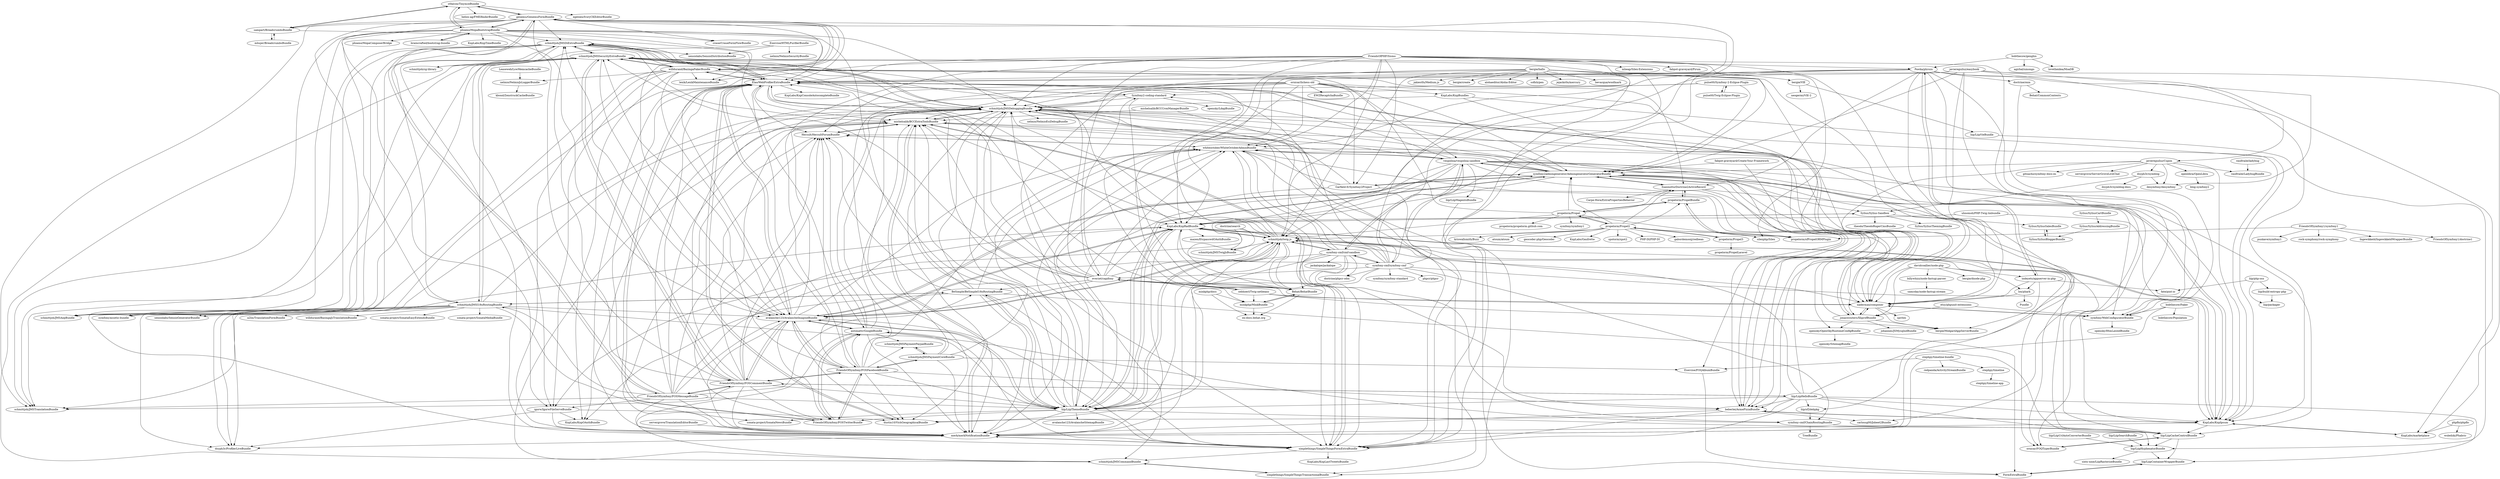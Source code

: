 digraph G {
"stfalcon/TinymceBundle" -> "sampart/BreadcrumbsBundle"
"stfalcon/TinymceBundle" -> "genemu/GenemuFormBundle"
"stfalcon/TinymceBundle" -> "helios-ag/FMElfinderBundle" ["e"=1]
"stfalcon/TinymceBundle" -> "phiamo/MopaBootstrapBundle"
"stfalcon/TinymceBundle" -> "egeloen/IvoryCKEditorBundle" ["e"=1]
"schmittjoh/JMSDiExtraBundle" -> "schmittjoh/JMSAopBundle" ["e"=1]
"schmittjoh/JMSDiExtraBundle" -> "schmittjoh/cg-library" ["e"=1]
"schmittjoh/JMSDiExtraBundle" -> "schmittjoh/JMSSecurityExtraBundle"
"schmittjoh/JMSDiExtraBundle" -> "symfony/assetic-bundle" ["e"=1]
"schmittjoh/JMSDiExtraBundle" -> "Elao/WebProfilerExtraBundle"
"schmittjoh/JMSDiExtraBundle" -> "schmittjoh/JMSTranslationBundle" ["e"=1]
"schmittjoh/JMSDiExtraBundle" -> "schmittjoh/JMSDebuggingBundle"
"schmittjoh/JMSDiExtraBundle" -> "sensiolabs/SensioDistributionBundle" ["e"=1]
"schmittjoh/JMSDiExtraBundle" -> "sensiolabs/SensioGeneratorBundle" ["e"=1]
"schmittjoh/JMSDiExtraBundle" -> "michelsalib/BCCExtraToolsBundle"
"schmittjoh/JMSDiExtraBundle" -> "merk/merkNotificationBundle"
"bergie/hallo" -> "bergie/create" ["e"=1]
"bergie/hallo" -> "alohaeditor/Aloha-Editor" ["e"=1]
"bergie/hallo" -> "bergie/VIE"
"bergie/hallo" -> "sofish/pen" ["e"=1]
"bergie/hallo" -> "jejacks0n/mercury" ["e"=1]
"bergie/hallo" -> "bevacqua/woofmark" ["e"=1]
"bergie/hallo" -> "schmittjoh/twig.js"
"bergie/hallo" -> "simplethings/SimpleThingsFormExtraBundle"
"bergie/hallo" -> "symfony2admingenerator/AdmingeneratorGeneratorBundle"
"bergie/hallo" -> "jakiestfu/Medium.js" ["e"=1]
"bergie/hallo" -> "naderman/composer"
"bergie/hallo" -> "schmittjoh/JMSDebuggingBundle"
"bergie/hallo" -> "Elao/WebProfilerExtraBundle"
"Behat/BehatBundle" -> "minkphp/MinkBundle"
"Behat/BehatBundle" -> "en-docs.behat.org"
"sebhoerl/Twig-netbeans" -> "minkphp/MinkBundle"
"sebhoerl/Twig-netbeans" -> "bergie/MidgardAppServerBundle"
"sebhoerl/Twig-netbeans" -> "naderman/composer"
"sebhoerl/Twig-netbeans" -> "everzet/capifony"
"minkphp/MinkBundle" -> "Behat/BehatBundle"
"minkphp/MinkBundle" -> "en-docs.behat.org"
"FriendsOfPHP/Sismo" -> "whiteoctober/WhiteOctoberAdminBundle"
"FriendsOfPHP/Sismo" -> "schmittjoh/twig.js"
"FriendsOfPHP/Sismo" -> "Elao/WebProfilerExtraBundle"
"FriendsOfPHP/Sismo" -> "naderman/composer"
"FriendsOfPHP/Sismo" -> "everzet/capifony"
"FriendsOfPHP/Sismo" -> "schmittjoh/JMSDebuggingBundle"
"FriendsOfPHP/Sismo" -> "fabpot-graveyard/Pirum" ["e"=1]
"FriendsOfPHP/Sismo" -> "Pawka/phrozn"
"FriendsOfPHP/Sismo" -> "avalanche123/AvalancheImagineBundle"
"FriendsOfPHP/Sismo" -> "silexphp/Silex" ["e"=1]
"FriendsOfPHP/Sismo" -> "symfony-cmf/symfony-cmf"
"FriendsOfPHP/Sismo" -> "FriendsOfSymfony/FOSFacebookBundle"
"FriendsOfPHP/Sismo" -> "mheap/Silex-Extensions" ["e"=1]
"FriendsOfPHP/Sismo" -> "Behat/BehatBundle"
"FriendsOfPHP/Sismo" -> "Garfield-fr/Symfony2Project"
"FriendsOfSymfony/FOSCommentBundle" -> "FriendsOfSymfony/FOSMessageBundle"
"FriendsOfSymfony/FOSCommentBundle" -> "FriendsOfSymfony/FOSFacebookBundle"
"FriendsOfSymfony/FOSCommentBundle" -> "avalanche123/AvalancheImagineBundle"
"FriendsOfSymfony/FOSCommentBundle" -> "schmittjoh/JMSSecurityExtraBundle"
"FriendsOfSymfony/FOSCommentBundle" -> "Herzult/HerzultForumBundle"
"FriendsOfSymfony/FOSCommentBundle" -> "merk/merkNotificationBundle"
"FriendsOfSymfony/FOSCommentBundle" -> "schmittjoh/JMSDiExtraBundle"
"FriendsOfSymfony/FOSCommentBundle" -> "liip/LiipThemeBundle"
"FriendsOfSymfony/FOSCommentBundle" -> "FriendsOfSymfony/FOSTwitterBundle"
"FriendsOfSymfony/FOSCommentBundle" -> "Elao/WebProfilerExtraBundle"
"FriendsOfSymfony/FOSCommentBundle" -> "michelsalib/BCCExtraToolsBundle"
"FriendsOfSymfony/FOSCommentBundle" -> "liip/LiipHelloBundle"
"FriendsOfSymfony/FOSCommentBundle" -> "KnpLabs/KnpRadBundle"
"FriendsOfSymfony/FOSCommentBundle" -> "schmittjoh/JMSDebuggingBundle"
"FriendsOfSymfony/FOSCommentBundle" -> "schmittjoh/JMSTranslationBundle" ["e"=1]
"Exercise/HTMLPurifierBundle" -> "igorw/IgorwFileServeBundle"
"Exercise/HTMLPurifierBundle" -> "sensiolabs/SensioDistributionBundle" ["e"=1]
"Exercise/HTMLPurifierBundle" -> "nelmio/NelmioSecurityBundle" ["e"=1]
"Exercise/FOQAlbumBundle" -> "FormExtraBundle"
"davidcoallier/node-php" -> "billywhizz/node-fastcgi-parser"
"davidcoallier/node-php" -> "naderman/composer"
"davidcoallier/node-php" -> "lox/phark"
"davidcoallier/node-php" -> "bergie/dnode-php" ["e"=1]
"davidcoallier/node-php" -> "jonaswouters/XhprofBundle"
"davidcoallier/node-php" -> "indeyets/appserver-in-php"
"propelorm/PropelBundle" -> "propelorm/sfPropelORMPlugin"
"propelorm/PropelBundle" -> "propelorm/Propel"
"propelorm/PropelBundle" -> "fzaninotto/Doctrine2ActiveRecord"
"bergie/VIE" -> "liip/LiipVieBundle"
"bergie/VIE" -> "neogermi/VIE-2"
"whiteoctober/WhiteOctoberAdminBundle" -> "Exercise/FOQAlbumBundle"
"whiteoctober/WhiteOctoberAdminBundle" -> "merk/merkNotificationBundle"
"whiteoctober/WhiteOctoberAdminBundle" -> "Herzult/HerzultForumBundle"
"whiteoctober/WhiteOctoberAdminBundle" -> "simplethings/SimpleThingsTransactionalBundle"
"whiteoctober/WhiteOctoberAdminBundle" -> "simplethings/SimpleThingsFormExtraBundle"
"whiteoctober/WhiteOctoberAdminBundle" -> "naderman/composer"
"whiteoctober/WhiteOctoberAdminBundle" -> "vespolina/vespolina-sandbox"
"schmittjoh/JMSPaymentCoreBundle" -> "schmittjoh/JMSPaymentPaypalBundle"
"schmittjoh/JMSPaymentCoreBundle" -> "schmittjoh/JMSDebuggingBundle"
"schmittjoh/JMSPaymentCoreBundle" -> "Exercise/FOQAlbumBundle"
"schmittjoh/JMSPaymentCoreBundle" -> "FriendsOfSymfony/FOSFacebookBundle"
"schmittjoh/JMSPaymentCoreBundle" -> "whiteoctober/WhiteOctoberAdminBundle"
"schmittjoh/JMSPaymentCoreBundle" -> "antimattr/GoogleBundle"
"schmittjoh/JMSPaymentCoreBundle" -> "merk/merkNotificationBundle"
"avalanche123/AvalancheImagineBundle" -> "merk/merkNotificationBundle"
"avalanche123/AvalancheImagineBundle" -> "Elao/WebProfilerExtraBundle"
"avalanche123/AvalancheImagineBundle" -> "KnpLabs/KnpRadBundle"
"avalanche123/AvalancheImagineBundle" -> "whiteoctober/WhiteOctoberAdminBundle"
"avalanche123/AvalancheImagineBundle" -> "liip/LiipThemeBundle"
"avalanche123/AvalancheImagineBundle" -> "schmittjoh/JMSDebuggingBundle"
"avalanche123/AvalancheImagineBundle" -> "dustin10/VichGeographicalBundle"
"avalanche123/AvalancheImagineBundle" -> "FriendsOfSymfony/FOSFacebookBundle"
"avalanche123/AvalancheImagineBundle" -> "schmittjoh/twig.js"
"avalanche123/AvalancheImagineBundle" -> "FriendsOfSymfony/FOSCommentBundle"
"avalanche123/AvalancheImagineBundle" -> "symfony2admingenerator/AdmingeneratorGeneratorBundle"
"avalanche123/AvalancheImagineBundle" -> "antimattr/GoogleBundle"
"avalanche123/AvalancheImagineBundle" -> "simplethings/SimpleThingsFormExtraBundle"
"avalanche123/AvalancheImagineBundle" -> "FriendsOfSymfony/FOSTwitterBundle"
"avalanche123/AvalancheImagineBundle" -> "schmittjoh/JMSDiExtraBundle"
"antimattr/GoogleBundle" -> "symfony-cmf/ChainRoutingBundle"
"antimattr/GoogleBundle" -> "FriendsOfSymfony/FOSTwitterBundle"
"antimattr/GoogleBundle" -> "schmittjoh/JMSCommandBundle"
"antimattr/GoogleBundle" -> "Herzult/HerzultForumBundle"
"antimattr/GoogleBundle" -> "merk/merkNotificationBundle"
"antimattr/GoogleBundle" -> "schmittjoh/JMSDebuggingBundle"
"antimattr/GoogleBundle" -> "michelsalib/BCCExtraToolsBundle"
"antimattr/GoogleBundle" -> "simplethings/SimpleThingsFormExtraBundle"
"antimattr/GoogleBundle" -> "avalanche123/AvalancheImagineBundle"
"antimattr/GoogleBundle" -> "schmittjoh/JMSPaymentPaypalBundle"
"symfony-cmf/cmf-sandbox" -> "symfony-cmf/symfony-cmf"
"symfony-cmf/cmf-sandbox" -> "doctrine/phpcr-odm" ["e"=1]
"symfony-cmf/cmf-sandbox" -> "schmittjoh/twig.js"
"symfony-cmf/cmf-sandbox" -> "beberlei/AcmePizzaBundle"
"symfony-cmf/cmf-sandbox" -> "vespolina/vespolina-sandbox"
"symfony-cmf/cmf-sandbox" -> "schmittjoh/JMSDebuggingBundle"
"symfony-cmf/cmf-sandbox" -> "whiteoctober/WhiteOctoberAdminBundle"
"symfony-cmf/cmf-sandbox" -> "symfony-cmf/ChainRoutingBundle"
"symfony-cmf/cmf-sandbox" -> "liip/LiipThemeBundle"
"symfony-cmf/cmf-sandbox" -> "dustin10/VichGeographicalBundle"
"symfony-cmf/cmf-sandbox" -> "Behat/BehatBundle"
"symfony-cmf/cmf-sandbox" -> "jackalope/jackalope" ["e"=1]
"Garfield-fr/Symfony2Project" -> "symfony2admingenerator/AdmingeneratorGeneratorBundle"
"Garfield-fr/Symfony2Project" -> "schmittjoh/JMSDebuggingBundle"
"Garfield-fr/Symfony2Project" -> "whiteoctober/WhiteOctoberAdminBundle"
"Garfield-fr/Symfony2Project" -> "beberlei/AcmePizzaBundle"
"Garfield-fr/Symfony2Project" -> "liip/LiipThemeBundle"
"doctrine/oxm" -> "symfony/WebConfiguratorBundle"
"doctrine/oxm" -> "Behat/CommonContexts"
"schmittjoh/JMSSecurityExtraBundle" -> "schmittjoh/JMSDiExtraBundle"
"schmittjoh/JMSSecurityExtraBundle" -> "schmittjoh/JMSAopBundle" ["e"=1]
"schmittjoh/JMSSecurityExtraBundle" -> "schmittjoh/cg-library" ["e"=1]
"schmittjoh/JMSSecurityExtraBundle" -> "Elao/WebProfilerExtraBundle"
"schmittjoh/JMSSecurityExtraBundle" -> "symfony/assetic-bundle" ["e"=1]
"schmittjoh/JMSSecurityExtraBundle" -> "schmittjoh/JMSTranslationBundle" ["e"=1]
"schmittjoh/JMSSecurityExtraBundle" -> "FriendsOfSymfony/FOSCommentBundle"
"schmittjoh/JMSSecurityExtraBundle" -> "KnpLabs/KnpIpsum"
"schmittjoh/JMSSecurityExtraBundle" -> "avalanche123/AvalancheImagineBundle"
"schmittjoh/JMSSecurityExtraBundle" -> "schmittjoh/JMSI18nRoutingBundle"
"schmittjoh/JMSSecurityExtraBundle" -> "willdurand/BazingaFakerBundle"
"schmittjoh/JMSSecurityExtraBundle" -> "schmittjoh/JMSCommandBundle"
"schmittjoh/JMSSecurityExtraBundle" -> "KnpLabs/KnpRadBundle"
"schmittjoh/JMSSecurityExtraBundle" -> "Behat/BehatBundle"
"schmittjoh/JMSSecurityExtraBundle" -> "schmittjoh/JMSDebuggingBundle"
"BeSimple/BeSimpleI18nRoutingBundle" -> "schmittjoh/JMSI18nRoutingBundle"
"BeSimple/BeSimpleI18nRoutingBundle" -> "Herzult/HerzultForumBundle"
"BeSimple/BeSimpleI18nRoutingBundle" -> "merk/merkNotificationBundle"
"BeSimple/BeSimpleI18nRoutingBundle" -> "simplethings/SimpleThingsFormExtraBundle"
"BeSimple/BeSimpleI18nRoutingBundle" -> "liip/LiipThemeBundle"
"BeSimple/BeSimpleI18nRoutingBundle" -> "schmittjoh/JMSDebuggingBundle"
"BeSimple/BeSimpleI18nRoutingBundle" -> "michelsalib/BCCExtraToolsBundle"
"BeSimple/BeSimpleI18nRoutingBundle" -> "KnpLabs/KnpOAuthBundle"
"BeSimple/BeSimpleI18nRoutingBundle" -> "whiteoctober/WhiteOctoberAdminBundle"
"BeSimple/BeSimpleI18nRoutingBundle" -> "liip/LiipCacheControlBundle"
"liip/php-osx" -> "liip/build-entropy-php"
"liip/php-osx" -> "fate/pint-io"
"liip/php-osx" -> "liip/packager"
"indeyets/appserver-in-php" -> "bergie/MidgardAppServerBundle"
"indeyets/appserver-in-php" -> "naderman/composer"
"indeyets/appserver-in-php" -> "lox/phark"
"indeyets/appserver-in-php" -> "Pawka/phrozn"
"indeyets/appserver-in-php" -> "fate/pint-io"
"lox/phark" -> "naderman/composer"
"lox/phark" -> "Pundle"
"simplethings/SimpleThingsFormExtraBundle" -> "schmittjoh/JMSCommandBundle"
"simplethings/SimpleThingsFormExtraBundle" -> "merk/merkNotificationBundle"
"simplethings/SimpleThingsFormExtraBundle" -> "michelsalib/BCCExtraToolsBundle"
"simplethings/SimpleThingsFormExtraBundle" -> "KnpLabs/KnpLastTweetsBundle"
"igorw/IgorwFileServeBundle" -> "dustin10/VichGeographicalBundle"
"igorw/IgorwFileServeBundle" -> "KnpLabs/KnpOAuthBundle"
"igorw/IgorwFileServeBundle" -> "merk/merkNotificationBundle"
"igorw/IgorwFileServeBundle" -> "dsyph3r/ProfilerLiveBundle"
"naderman/composer" -> "symfony/WebConfiguratorBundle"
"naderman/composer" -> "bergie/MidgardAppServerBundle"
"naderman/composer" -> "jonaswouters/XhprofBundle"
"naderman/composer" -> "sprites"
"liip/LiipThemeBundle" -> "simplethings/SimpleThingsFormExtraBundle"
"liip/LiipThemeBundle" -> "michelsalib/BCCExtraToolsBundle"
"liip/LiipThemeBundle" -> "avalanche123/AvalancheImagineBundle"
"liip/LiipThemeBundle" -> "KnpLabs/KnpRadBundle"
"liip/LiipThemeBundle" -> "liip/LiipCacheControlBundle"
"liip/LiipThemeBundle" -> "schmittjoh/twig.js"
"liip/LiipThemeBundle" -> "merk/merkNotificationBundle"
"liip/LiipThemeBundle" -> "schmittjoh/JMSDebuggingBundle"
"liip/LiipThemeBundle" -> "BeSimple/BeSimpleI18nRoutingBundle"
"liip/LiipThemeBundle" -> "symfony2admingenerator/AdmingeneratorGeneratorBundle"
"liip/LiipThemeBundle" -> "Herzult/HerzultForumBundle"
"liip/LiipThemeBundle" -> "whiteoctober/WhiteOctoberAdminBundle"
"liip/LiipThemeBundle" -> "sonata-project/SonataNewsBundle" ["e"=1]
"liip/LiipThemeBundle" -> "avalanche123/AvalancheSitemapBundle" ["e"=1]
"liip/LiipThemeBundle" -> "FriendsOfSymfony/FOSTwitterBundle"
"FriendsOfSymfony/FOSFacebookBundle" -> "FriendsOfSymfony/FOSTwitterBundle"
"FriendsOfSymfony/FOSFacebookBundle" -> "FriendsOfSymfony/FOSCommentBundle"
"FriendsOfSymfony/FOSFacebookBundle" -> "avalanche123/AvalancheImagineBundle"
"FriendsOfSymfony/FOSFacebookBundle" -> "Elao/WebProfilerExtraBundle"
"FriendsOfSymfony/FOSFacebookBundle" -> "liip/LiipThemeBundle"
"FriendsOfSymfony/FOSFacebookBundle" -> "schmittjoh/JMSPaymentCoreBundle"
"FriendsOfSymfony/FOSFacebookBundle" -> "antimattr/GoogleBundle"
"FriendsOfSymfony/FOSFacebookBundle" -> "Herzult/HerzultForumBundle"
"FriendsOfSymfony/FOSFacebookBundle" -> "whiteoctober/WhiteOctoberAdminBundle"
"FriendsOfSymfony/FOSFacebookBundle" -> "schmittjoh/JMSPaymentPaypalBundle"
"FriendsOfSymfony/FOSFacebookBundle" -> "schmittjoh/JMSSecurityExtraBundle"
"FriendsOfSymfony/FOSFacebookBundle" -> "schmittjoh/JMSDebuggingBundle"
"FriendsOfSymfony/FOSFacebookBundle" -> "dustin10/VichGeographicalBundle"
"FriendsOfSymfony/FOSFacebookBundle" -> "beberlei/AcmePizzaBundle"
"schmittjoh/JMSPaymentPaypalBundle" -> "schmittjoh/JMSPaymentCoreBundle"
"Symfony2-coding-standard" -> "Elao/WebProfilerExtraBundle"
"Symfony2-coding-standard" -> "schmittjoh/JMSDebuggingBundle"
"Symfony2-coding-standard" -> "Behat/BehatBundle"
"Symfony2-coding-standard" -> "opensky/LdapBundle"
"Symfony2-coding-standard" -> "KnpLabs/KnpOAuthBundle"
"mhujer/BreadcrumbsBundle" -> "sampart/BreadcrumbsBundle"
"KnpLabs/KnpIpsum" -> "KnpLabs/marketplace"
"KnpLabs/KnpIpsum" -> "KnpLabs/KnpRadBundle"
"KnpLabs/KnpIpsum" -> "liip/LiipCacheControlBundle"
"KnpLabs/KnpIpsum" -> "symfony2admingenerator/AdmingeneratorGeneratorBundle"
"KnpLabs/KnpIpsum" -> "beberlei/AcmePizzaBundle"
"KnpLabs/KnpIpsum" -> "merk/merkNotificationBundle"
"KnpLabs/KnpIpsum" -> "schmittjoh/JMSDebuggingBundle"
"vespolina/vespolina-sandbox" -> "whiteoctober/WhiteOctoberAdminBundle"
"vespolina/vespolina-sandbox" -> "liip/LiipMagentoBundle"
"vespolina/vespolina-sandbox" -> "beberlei/AcmePizzaBundle"
"vespolina/vespolina-sandbox" -> "naderman/composer"
"vespolina/vespolina-sandbox" -> "liip/LiipCacheControlBundle"
"vespolina/vespolina-sandbox" -> "schmittjoh/JMSDebuggingBundle"
"vespolina/vespolina-sandbox" -> "symfony-cmf/cmf-sandbox"
"vespolina/vespolina-sandbox" -> "symfony2admingenerator/AdmingeneratorGeneratorBundle"
"vespolina/vespolina-sandbox" -> "Behat/BehatBundle"
"vespolina/vespolina-sandbox" -> "Symfony2-coding-standard"
"vespolina/vespolina-sandbox" -> "liip/LiipThemeBundle"
"vespolina/vespolina-sandbox" -> "KnpLabs/KnpRadBundle"
"vespolina/vespolina-sandbox" -> "KnpLabs/KnpIpsum"
"vespolina/vespolina-sandbox" -> "carlossg00/Jobeet2Bundle"
"FriendsOfSymfony/FOSMessageBundle" -> "FriendsOfSymfony/FOSCommentBundle"
"FriendsOfSymfony/FOSMessageBundle" -> "merk/merkNotificationBundle"
"FriendsOfSymfony/FOSMessageBundle" -> "Herzult/HerzultForumBundle"
"FriendsOfSymfony/FOSMessageBundle" -> "avalanche123/AvalancheImagineBundle"
"FriendsOfSymfony/FOSMessageBundle" -> "simplethings/SimpleThingsFormExtraBundle"
"FriendsOfSymfony/FOSMessageBundle" -> "liip/LiipThemeBundle"
"FriendsOfSymfony/FOSMessageBundle" -> "genemu/GenemuFormBundle"
"FriendsOfSymfony/FOSMessageBundle" -> "Elao/WebProfilerExtraBundle"
"FriendsOfSymfony/FOSMessageBundle" -> "schmittjoh/twig.js"
"FriendsOfSymfony/FOSMessageBundle" -> "BeSimple/BeSimpleI18nRoutingBundle"
"FriendsOfSymfony/FOSMessageBundle" -> "schmittjoh/JMSTranslationBundle" ["e"=1]
"FriendsOfSymfony/FOSMessageBundle" -> "michelsalib/BCCExtraToolsBundle"
"FriendsOfSymfony/FOSMessageBundle" -> "schmittjoh/JMSDebuggingBundle"
"FriendsOfSymfony/FOSMessageBundle" -> "schmittjoh/JMSI18nRoutingBundle"
"FriendsOfSymfony/FOSMessageBundle" -> "igorw/IgorwFileServeBundle"
"dustin10/VichGeographicalBundle" -> "Elao/WebProfilerExtraBundle"
"liip/LiipHelloBundle" -> "beberlei/AcmePizzaBundle"
"liip/LiipHelloBundle" -> "simplethings/SimpleThingsFormExtraBundle"
"liip/LiipHelloBundle" -> "schmittjoh/JMSDebuggingBundle"
"liip/LiipHelloBundle" -> "liip/LiipThemeBundle"
"liip/LiipHelloBundle" -> "liip/LiipCacheControlBundle"
"liip/LiipHelloBundle" -> "liip/sf2debpkg"
"liip/LiipHelloBundle" -> "KnpLabs/KnpIpsum"
"liip/LiipHelloBundle" -> "FriendsOfSymfony/FOSCommentBundle"
"liip/LiipHelloBundle" -> "schmittjoh/twig.js"
"liip/LiipHelloBundle" -> "dustin10/VichGeographicalBundle"
"liip/LiipHelloBundle" -> "liip/LiipContainerWrapperBundle"
"liip/LiipHelloBundle" -> "symfony2admingenerator/AdmingeneratorGeneratorBundle"
"beberlei/AcmePizzaBundle" -> "michelsalib/BCCExtraToolsBundle"
"beberlei/AcmePizzaBundle" -> "KnpLabs/KnpIpsum"
"beberlei/AcmePizzaBundle" -> "merk/merkNotificationBundle"
"beberlei/AcmePizzaBundle" -> "simplethings/SimpleThingsFormExtraBundle"
"beberlei/AcmePizzaBundle" -> "carlossg00/Jobeet2Bundle"
"michelsalib/BCCExtraToolsBundle" -> "schmittjoh/JMSDebuggingBundle"
"michelsalib/BCCExtraToolsBundle" -> "merk/merkNotificationBundle"
"michelsalib/BCCExtraToolsBundle" -> "schmittjoh/JMSCommandBundle"
"michelsalib/BCCExtraToolsBundle" -> "liip/LiipCacheControlBundle"
"michelsalib/BCCExtraToolsBundle" -> "simplethings/SimpleThingsFormExtraBundle"
"michelsalib/BCCExtraToolsBundle" -> "Herzult/HerzultForumBundle"
"michelsalib/BCCExtraToolsBundle" -> "FormExtraBundle"
"liip/sf2debpkg" -> "symfony-cmf/ChainRoutingBundle"
"schmittjoh/JMSDebuggingBundle" -> "Elao/WebProfilerExtraBundle"
"schmittjoh/JMSDebuggingBundle" -> "michelsalib/BCCExtraToolsBundle"
"schmittjoh/JMSDebuggingBundle" -> "merk/merkNotificationBundle"
"schmittjoh/JMSDebuggingBundle" -> "simplethings/SimpleThingsFormExtraBundle"
"schmittjoh/JMSDebuggingBundle" -> "schmittjoh/JMSDiExtraBundle"
"schmittjoh/JMSDebuggingBundle" -> "dsyph3r/ProfilerLiveBundle"
"schmittjoh/JMSDebuggingBundle" -> "nelmio/NelmioEsiDebugBundle"
"schmittjoh/JMSDebuggingBundle" -> "schmittjoh/JMSCommandBundle"
"FriendsOfSymfony/FOSTwitterBundle" -> "FriendsOfSymfony/FOSFacebookBundle"
"FriendsOfSymfony/FOSTwitterBundle" -> "Elao/WebProfilerExtraBundle"
"FriendsOfSymfony/FOSTwitterBundle" -> "Herzult/HerzultForumBundle"
"FriendsOfSymfony/FOSTwitterBundle" -> "antimattr/GoogleBundle"
"merk/merkNotificationBundle" -> "dsyph3r/ProfilerLiveBundle"
"merk/merkNotificationBundle" -> "simplethings/SimpleThingsFormExtraBundle"
"merk/merkNotificationBundle" -> "michelsalib/BCCExtraToolsBundle"
"Elao/WebProfilerExtraBundle" -> "schmittjoh/JMSDebuggingBundle"
"Elao/WebProfilerExtraBundle" -> "schmittjoh/JMSDiExtraBundle"
"Elao/WebProfilerExtraBundle" -> "michelsalib/BCCExtraToolsBundle"
"Elao/WebProfilerExtraBundle" -> "jonaswouters/XhprofBundle"
"Elao/WebProfilerExtraBundle" -> "merk/merkNotificationBundle"
"Elao/WebProfilerExtraBundle" -> "dustin10/VichGeographicalBundle"
"Elao/WebProfilerExtraBundle" -> "avalanche123/AvalancheImagineBundle"
"Elao/WebProfilerExtraBundle" -> "simplethings/SimpleThingsFormExtraBundle"
"Elao/WebProfilerExtraBundle" -> "schmittjoh/JMSSecurityExtraBundle"
"Elao/WebProfilerExtraBundle" -> "willdurand/BazingaFakerBundle"
"Elao/WebProfilerExtraBundle" -> "dsyph3r/ProfilerLiveBundle"
"Elao/WebProfilerExtraBundle" -> "FriendsOfSymfony/FOSTwitterBundle"
"Elao/WebProfilerExtraBundle" -> "Herzult/HerzultForumBundle"
"Elao/WebProfilerExtraBundle" -> "KnpLabs/KnpConsoleAutocompleteBundle"
"Elao/WebProfilerExtraBundle" -> "Symfony2-coding-standard"
"jonaswouters/XhprofBundle" -> "Elao/WebProfilerExtraBundle"
"jonaswouters/XhprofBundle" -> "naderman/composer"
"jonaswouters/XhprofBundle" -> "johannes/JSMysqlndBundle"
"jonaswouters/XhprofBundle" -> "bergie/MidgardAppServerBundle"
"jonaswouters/XhprofBundle" -> "schmittjoh/JMSDebuggingBundle"
"jonaswouters/XhprofBundle" -> "opensky/OpenSkyRuntimeConfigBundle"
"fzaninotto/Doctrine2ActiveRecord" -> "naderman/composer"
"fzaninotto/Doctrine2ActiveRecord" -> "symfony/WebConfiguratorBundle"
"fzaninotto/Doctrine2ActiveRecord" -> "symfony2admingenerator/AdmingeneratorGeneratorBundle"
"fzaninotto/Doctrine2ActiveRecord" -> "Carpe-Hora/ExtraPropertiesBehavior"
"fzaninotto/Doctrine2ActiveRecord" -> "propelorm/PropelBundle"
"pulse00/Twig-Eclipse-Plugin" -> "pulse00/Symfony-2-Eclipse-Plugin"
"schmittjoh/JMSCommandBundle" -> "simplethings/SimpleThingsTransactionalBundle"
"etsy/phpunit-extensions" -> "symfony/WebConfiguratorBundle"
"etsy/phpunit-extensions" -> "jonaswouters/XhprofBundle"
"liip/LiipCacheControlBundle" -> "liip/LiipHyphenatorBundle"
"liip/LiipCacheControlBundle" -> "liip/LiipContainerWrapperBundle"
"liip/LiipCacheControlBundle" -> "ornicar/FOQTyperBundle"
"FormExtraBundle" -> "liip/LiipContainerWrapperBundle"
"liip/LiipContainerWrapperBundle" -> "FormExtraBundle"
"simplethings/SimpleThingsTransactionalBundle" -> "schmittjoh/JMSCommandBundle"
"symfony/WebConfiguratorBundle" -> "opensky/HtmLawedBundle"
"symfony/WebConfiguratorBundle" -> "naderman/composer"
"ornicar/FOQTyperBundle" -> "liip/LiipCacheControlBundle"
"liip/build-entropy-php" -> "liip/packager"
"dsyph3r/symblog" -> "dsyph3r/symblog-docs"
"dsyph3r/symblog" -> "desymfony/desymfony"
"dsyph3r/symblog" -> "Sylius/Sylius-Sandbox"
"schmittjoh/JMSI18nRoutingBundle" -> "schmittjoh/JMSTranslationBundle" ["e"=1]
"schmittjoh/JMSI18nRoutingBundle" -> "BeSimple/BeSimpleI18nRoutingBundle"
"schmittjoh/JMSI18nRoutingBundle" -> "schmittjoh/JMSDiExtraBundle"
"schmittjoh/JMSI18nRoutingBundle" -> "schmittjoh/JMSSecurityExtraBundle"
"schmittjoh/JMSI18nRoutingBundle" -> "a2lix/TranslationFormBundle" ["e"=1]
"schmittjoh/JMSI18nRoutingBundle" -> "liip/LiipThemeBundle"
"schmittjoh/JMSI18nRoutingBundle" -> "symfony/assetic-bundle" ["e"=1]
"schmittjoh/JMSI18nRoutingBundle" -> "willdurand/BazingaJsTranslationBundle" ["e"=1]
"schmittjoh/JMSI18nRoutingBundle" -> "michelsalib/BCCExtraToolsBundle"
"schmittjoh/JMSI18nRoutingBundle" -> "avalanche123/AvalancheImagineBundle"
"schmittjoh/JMSI18nRoutingBundle" -> "sonata-project/SonataEasyExtendsBundle" ["e"=1]
"schmittjoh/JMSI18nRoutingBundle" -> "sonata-project/SonataMediaBundle" ["e"=1]
"schmittjoh/JMSI18nRoutingBundle" -> "sonata-project/SonataNewsBundle" ["e"=1]
"schmittjoh/JMSI18nRoutingBundle" -> "sensiolabs/SensioGeneratorBundle" ["e"=1]
"schmittjoh/JMSI18nRoutingBundle" -> "schmittjoh/JMSAopBundle" ["e"=1]
"propelorm/Propel" -> "propelorm/Propel2"
"propelorm/Propel" -> "propelorm/PropelBundle"
"propelorm/Propel" -> "fzaninotto/Doctrine2ActiveRecord"
"propelorm/Propel" -> "propelorm/sfPropelORMPlugin"
"propelorm/Propel" -> "symfony2admingenerator/AdmingeneratorGeneratorBundle"
"propelorm/Propel" -> "propelorm/propelorm.github.com"
"propelorm/Propel" -> "schmittjoh/twig.js"
"propelorm/Propel" -> "willdurand/BazingaFakerBundle"
"propelorm/Propel" -> "symfony/symfony1"
"propelorm/Propel2" -> "propelorm/Propel"
"propelorm/Propel2" -> "propelorm/Propel3"
"propelorm/Propel2" -> "propelorm/PropelBundle"
"propelorm/Propel2" -> "spotorm/spot2" ["e"=1]
"propelorm/Propel2" -> "fzaninotto/Doctrine2ActiveRecord"
"propelorm/Propel2" -> "PHP-DI/PHP-DI" ["e"=1]
"propelorm/Propel2" -> "gabordemooij/redbean" ["e"=1]
"propelorm/Propel2" -> "kriswallsmith/Buzz" ["e"=1]
"propelorm/Propel2" -> "silexphp/Silex" ["e"=1]
"propelorm/Propel2" -> "schmittjoh/twig.js"
"propelorm/Propel2" -> "symfony2admingenerator/AdmingeneratorGeneratorBundle"
"propelorm/Propel2" -> "atoum/atoum" ["e"=1]
"propelorm/Propel2" -> "geocoder-php/Geocoder" ["e"=1]
"propelorm/Propel2" -> "KnpLabs/Gaufrette" ["e"=1]
"propelorm/Propel2" -> "propelorm/sfPropelORMPlugin"
"everzet/capifony" -> "whiteoctober/WhiteOctoberAdminBundle"
"everzet/capifony" -> "schmittjoh/twig.js"
"everzet/capifony" -> "Elao/WebProfilerExtraBundle"
"everzet/capifony" -> "KnpLabs/KnpRadBundle"
"everzet/capifony" -> "Behat/BehatBundle"
"everzet/capifony" -> "schmittjoh/JMSDebuggingBundle"
"everzet/capifony" -> "sebhoerl/Twig-netbeans"
"everzet/capifony" -> "schmittjoh/JMSSecurityExtraBundle"
"everzet/capifony" -> "schmittjoh/JMSDiExtraBundle"
"everzet/capifony" -> "michelsalib/BCCExtraToolsBundle"
"everzet/capifony" -> "minkphp/MinkBundle"
"everzet/capifony" -> "naderman/composer"
"everzet/capifony" -> "BeSimple/BeSimpleI18nRoutingBundle"
"everzet/capifony" -> "avalanche123/AvalancheImagineBundle"
"everzet/capifony" -> "Symfony2-coding-standard"
"FriendsOfSymfony1/symfony1" -> "FriendsOfSymfony1/doctrine1"
"FriendsOfSymfony1/symfony1" -> "punkave/symfony1"
"FriendsOfSymfony1/symfony1" -> "rock-symphony/rock-symphony"
"FriendsOfSymfony1/symfony1" -> "propelorm/sfPropelORMPlugin"
"FriendsOfSymfony1/symfony1" -> "Ingewikkeld/IngewikkeldWrapperBundle"
"genemu/GenemuFormBundle" -> "willdurand/BazingaFakerBundle"
"genemu/GenemuFormBundle" -> "Elao/WebProfilerExtraBundle"
"genemu/GenemuFormBundle" -> "igorw/IgorwFileServeBundle"
"genemu/GenemuFormBundle" -> "simplethings/SimpleThingsFormExtraBundle"
"genemu/GenemuFormBundle" -> "schmittjoh/JMSDiExtraBundle"
"genemu/GenemuFormBundle" -> "phiamo/MopaBootstrapBundle"
"genemu/GenemuFormBundle" -> "avalanche123/AvalancheImagineBundle"
"genemu/GenemuFormBundle" -> "craue/CraueFormFlowBundle" ["e"=1]
"genemu/GenemuFormBundle" -> "lexik/LexikMaintenanceBundle" ["e"=1]
"genemu/GenemuFormBundle" -> "schmittjoh/JMSTranslationBundle" ["e"=1]
"genemu/GenemuFormBundle" -> "stfalcon/TinymceBundle"
"genemu/GenemuFormBundle" -> "FriendsOfSymfony/FOSMessageBundle"
"genemu/GenemuFormBundle" -> "FriendsOfSymfony/FOSCommentBundle"
"genemu/GenemuFormBundle" -> "merk/merkNotificationBundle"
"genemu/GenemuFormBundle" -> "sampart/BreadcrumbsBundle"
"sampart/BreadcrumbsBundle" -> "mhujer/BreadcrumbsBundle"
"sampart/BreadcrumbsBundle" -> "stfalcon/TinymceBundle"
"sampart/BreadcrumbsBundle" -> "lexik/LexikMaintenanceBundle" ["e"=1]
"Sylius/SyliusCartBundle" -> "Sylius/SyliusAddressingBundle"
"Sylius/Sylius-Sandbox" -> "Sylius/SyliusThemingBundle"
"Sylius/Sylius-Sandbox" -> "theodo/TheodoRogerCmsBundle"
"Sylius/Sylius-Sandbox" -> "Sylius/SyliusSalesBundle"
"Sylius/Sylius-Sandbox" -> "KnpLabs/KnpRadBundle"
"javiereguiluz/Cupon" -> "desymfony/desymfony"
"javiereguiluz/Cupon" -> "openlibra/OpenLibra"
"javiereguiluz/Cupon" -> "gitnacho/symfony-docs-es"
"javiereguiluz/Cupon" -> "beberlei/AcmePizzaBundle"
"javiereguiluz/Cupon" -> "dsyph3r/symblog"
"javiereguiluz/Cupon" -> "symfony2admingenerator/AdmingeneratorGeneratorBundle"
"javiereguiluz/Cupon" -> "servergrove/ServerGroveLiveChat"
"javiereguiluz/Cupon" -> "KnpLabs/KnpIpsum"
"javiereguiluz/Cupon" -> "raulfraile/LadybugBundle"
"openlibra/OpenLibra" -> "blog-symfony2"
"willdurand/BazingaFakerBundle" -> "Elao/WebProfilerExtraBundle"
"willdurand/BazingaFakerBundle" -> "genemu/GenemuFormBundle"
"willdurand/BazingaFakerBundle" -> "igorw/IgorwFileServeBundle"
"willdurand/BazingaFakerBundle" -> "lexik/LexikMaintenanceBundle" ["e"=1]
"willdurand/BazingaFakerBundle" -> "schmittjoh/JMSSecurityExtraBundle"
"willdurand/BazingaFakerBundle" -> "nelmio/NelmioJsLoggerBundle"
"willdurand/BazingaFakerBundle" -> "jonaswouters/XhprofBundle"
"willdurand/BazingaFakerBundle" -> "KnpLabs/KnpRadBundle"
"willdurand/BazingaFakerBundle" -> "schmittjoh/JMSDiExtraBundle"
"willdurand/BazingaFakerBundle" -> "KnpLabs/KnpOAuthBundle"
"willdurand/BazingaFakerBundle" -> "merk/merkNotificationBundle"
"willdurand/BazingaFakerBundle" -> "dsyph3r/ProfilerLiveBundle"
"willdurand/BazingaFakerBundle" -> "fzaninotto/Doctrine2ActiveRecord"
"willdurand/BazingaFakerBundle" -> "avalanche123/AvalancheImagineBundle"
"raulfraile/ladybug" -> "raulfraile/LadybugBundle"
"phiamo/MopaBootstrapBundle" -> "phiamo/MopaComposerBridge"
"phiamo/MopaBootstrapBundle" -> "craue/CraueFormFlowBundle" ["e"=1]
"phiamo/MopaBootstrapBundle" -> "genemu/GenemuFormBundle"
"phiamo/MopaBootstrapBundle" -> "braincrafted/bootstrap-bundle"
"phiamo/MopaBootstrapBundle" -> "schmittjoh/JMSI18nRoutingBundle"
"phiamo/MopaBootstrapBundle" -> "schmittjoh/JMSAopBundle" ["e"=1]
"phiamo/MopaBootstrapBundle" -> "stfalcon/TinymceBundle"
"phiamo/MopaBootstrapBundle" -> "antimattr/GoogleBundle"
"phiamo/MopaBootstrapBundle" -> "liip/LiipThemeBundle"
"phiamo/MopaBootstrapBundle" -> "schmittjoh/JMSDebuggingBundle"
"phiamo/MopaBootstrapBundle" -> "Elao/WebProfilerExtraBundle"
"phiamo/MopaBootstrapBundle" -> "schmittjoh/JMSTranslationBundle" ["e"=1]
"phiamo/MopaBootstrapBundle" -> "avalanche123/AvalancheImagineBundle"
"phiamo/MopaBootstrapBundle" -> "KnpLabs/KnpTimeBundle" ["e"=1]
"phiamo/MopaBootstrapBundle" -> "schmittjoh/JMSDiExtraBundle"
"symfony2admingenerator/AdmingeneratorGeneratorBundle" -> "whiteoctober/WhiteOctoberAdminBundle"
"symfony2admingenerator/AdmingeneratorGeneratorBundle" -> "schmittjoh/JMSDebuggingBundle"
"symfony2admingenerator/AdmingeneratorGeneratorBundle" -> "KnpLabs/KnpIpsum"
"symfony2admingenerator/AdmingeneratorGeneratorBundle" -> "Sylius/Sylius-Sandbox"
"symfony2admingenerator/AdmingeneratorGeneratorBundle" -> "fzaninotto/Doctrine2ActiveRecord"
"symfony2admingenerator/AdmingeneratorGeneratorBundle" -> "avalanche123/AvalancheImagineBundle"
"symfony2admingenerator/AdmingeneratorGeneratorBundle" -> "liip/LiipThemeBundle"
"symfony2admingenerator/AdmingeneratorGeneratorBundle" -> "beberlei/AcmePizzaBundle"
"symfony2admingenerator/AdmingeneratorGeneratorBundle" -> "Garfield-fr/Symfony2Project"
"symfony2admingenerator/AdmingeneratorGeneratorBundle" -> "Elao/WebProfilerExtraBundle"
"symfony2admingenerator/AdmingeneratorGeneratorBundle" -> "Herzult/HerzultForumBundle"
"symfony2admingenerator/AdmingeneratorGeneratorBundle" -> "liip/sf2debpkg"
"symfony2admingenerator/AdmingeneratorGeneratorBundle" -> "vespolina/vespolina-sandbox"
"symfony2admingenerator/AdmingeneratorGeneratorBundle" -> "KnpLabs/KnpRadBundle"
"symfony2admingenerator/AdmingeneratorGeneratorBundle" -> "naderman/composer"
"bobthecow/genghis" -> "agirbal/umongo"
"bobthecow/genghis" -> "lovetheidea/MoaDB"
"bobthecow/genghis" -> "Pawka/phrozn"
"schmittjoh/twig.js" -> "schmittjoh/JMSTwigJsBundle"
"schmittjoh/twig.js" -> "naderman/composer"
"schmittjoh/twig.js" -> "schmittjoh/JMSDebuggingBundle"
"schmittjoh/twig.js" -> "KnpLabs/KnpRadBundle"
"schmittjoh/twig.js" -> "whiteoctober/WhiteOctoberAdminBundle"
"schmittjoh/twig.js" -> "liip/LiipCacheControlBundle"
"schmittjoh/twig.js" -> "simplethings/SimpleThingsFormExtraBundle"
"schmittjoh/twig.js" -> "liip/LiipThemeBundle"
"schmittjoh/twig.js" -> "avalanche123/AvalancheImagineBundle"
"schmittjoh/twig.js" -> "Elao/WebProfilerExtraBundle"
"schmittjoh/twig.js" -> "merk/merkNotificationBundle"
"schmittjoh/twig.js" -> "ornicar/FOQTyperBundle"
"schmittjoh/twig.js" -> "michelsalib/BCCExtraToolsBundle"
"schmittjoh/twig.js" -> "symfony-cmf/cmf-sandbox"
"schmittjoh/twig.js" -> "Behat/BehatBundle"
"opensky/OpenSkyRuntimeConfigBundle" -> "FormExtraBundle"
"opensky/OpenSkyRuntimeConfigBundle" -> "opensky/SitemapBundle"
"liip/LiipMagentoBundle" -> "simplethings/SimpleThingsTransactionalBundle"
"phpflo/phpflo" -> "KnpLabs/marketplace"
"phpflo/phpflo" -> "woledzki/Phabric"
"liip/LiipHyphenatorBundle" -> "sixty-nine/LiipRasterizeBundle"
"liip/LiipHyphenatorBundle" -> "liip/LiipContainerWrapperBundle"
"doctrine/search" -> "schmittjoh/twig.js"
"doctrine/search" -> "schmittjoh/JMSTwigJsBundle"
"doctrine/search" -> "igorw/IgorwFileServeBundle"
"liip/LiipUrlAutoConverterBundle" -> "liip/LiipHyphenatorBundle"
"stephpy/timeline-bundle" -> "stephpy/timeline"
"stephpy/timeline-bundle" -> "Exercise/FOQAlbumBundle"
"stephpy/timeline-bundle" -> "merk/merkNotificationBundle"
"stephpy/timeline-bundle" -> "redpanda/ActivityStreamBundle"
"bobthecow/Faker" -> "bobthecow/Population"
"bobthecow/Faker" -> "merk/merkNotificationBundle"
"bobthecow/Faker" -> "symfony/WebConfiguratorBundle"
"minkphp/docs" -> "en-docs.behat.org"
"minkphp/docs" -> "minkphp/MinkBundle"
"Sylius/SyliusSalesBundle" -> "Sylius/SyliusBloggerBundle"
"KnpLabs/marketplace" -> "KnpLabs/KnpIpsum"
"symfony-cmf/ChainRoutingBundle" -> "TreeBundle" ["e"=1]
"symfony-cmf/ChainRoutingBundle" -> "liip/LiipHyphenatorBundle"
"liip/LiipSearchBundle" -> "liip/LiipHyphenatorBundle"
"liip/LiipVieBundle" -> "liip/LiipHyphenatorBundle"
"Sylius/SyliusAddressingBundle" -> "Sylius/SyliusBloggerBundle"
"Sylius/SyliusBloggerBundle" -> "Sylius/SyliusSalesBundle"
"javiereguiluz/easybook" -> "symfony/WebConfiguratorBundle"
"javiereguiluz/easybook" -> "symfony2admingenerator/AdmingeneratorGeneratorBundle"
"javiereguiluz/easybook" -> "desymfony/desymfony"
"javiereguiluz/easybook" -> "Elao/WebProfilerExtraBundle"
"javiereguiluz/easybook" -> "KnpLabs/KnpRadBundle"
"javiereguiluz/easybook" -> "KnpLabs/marketplace"
"javiereguiluz/easybook" -> "javiereguiluz/Cupon"
"javiereguiluz/easybook" -> "naderman/composer"
"KnpLabs/KnpRadBundle" -> "merk/merkNotificationBundle"
"KnpLabs/KnpRadBundle" -> "Sylius/Sylius-Sandbox"
"KnpLabs/KnpRadBundle" -> "KnpLabs/KnpIpsum"
"KnpLabs/KnpRadBundle" -> "ornicar/FOQTyperBundle"
"KnpLabs/KnpRadBundle" -> "avalanche123/AvalancheImagineBundle"
"KnpLabs/KnpRadBundle" -> "dsyph3r/ProfilerLiveBundle"
"KnpLabs/KnpRadBundle" -> "schmittjoh/twig.js"
"KnpLabs/KnpRadBundle" -> "liip/LiipThemeBundle"
"KnpLabs/KnpRadBundle" -> "mazen/EtcpasswdOAuthBundle"
"KnpLabs/KnpRadBundle" -> "simplethings/SimpleThingsFormExtraBundle"
"michelsalib/BCCCronManagerBundle" -> "simplethings/SimpleThingsFormExtraBundle"
"michelsalib/BCCCronManagerBundle" -> "michelsalib/BCCExtraToolsBundle"
"fabpot-graveyard/Create-Your-Framework" -> "beberlei/AcmePizzaBundle"
"fabpot-graveyard/Create-Your-Framework" -> "symfony2admingenerator/AdmingeneratorGeneratorBundle"
"servergrove/TranslationEditorBundle" -> "merk/merkNotificationBundle"
"braincrafted/bootstrap-bundle" -> "phiamo/MopaBootstrapBundle"
"pulse00/Symfony-2-Eclipse-Plugin" -> "pulse00/Twig-Eclipse-Plugin"
"pulse00/Symfony-2-Eclipse-Plugin" -> "Symfony2-coding-standard"
"pulse00/Symfony-2-Eclipse-Plugin" -> "symfony2admingenerator/AdmingeneratorGeneratorBundle"
"pulse00/Symfony-2-Eclipse-Plugin" -> "schmittjoh/JMSDebuggingBundle"
"nelmio/NelmioJsLoggerBundle" -> "kbond/ZenstruckCacheBundle"
"uhnomoli/PHP-Twig.tmbundle" -> "KnpLabs/KnpRadBundle"
"uhnomoli/PHP-Twig.tmbundle" -> "KnpLabs/KnpIpsum"
"propelorm/Propel3" -> "propelorm/Propel2"
"propelorm/Propel3" -> "propelorm/PropelLaravel"
"stephpy/timeline" -> "stephpy/timeline-app"
"ornicar/lichess-old" -> "schmittjoh/JMSDebuggingBundle"
"ornicar/lichess-old" -> "KnpLabs/KnpBundles"
"ornicar/lichess-old" -> "liip/LiipThemeBundle"
"ornicar/lichess-old" -> "symfony2admingenerator/AdmingeneratorGeneratorBundle"
"ornicar/lichess-old" -> "Herzult/HerzultForumBundle"
"ornicar/lichess-old" -> "michelsalib/BCCExtraToolsBundle"
"ornicar/lichess-old" -> "Behat/BehatBundle"
"ornicar/lichess-old" -> "Garfield-fr/Symfony2Project"
"ornicar/lichess-old" -> "whiteoctober/WhiteOctoberAdminBundle"
"ornicar/lichess-old" -> "opensky/OpenSkyRuntimeConfigBundle"
"ornicar/lichess-old" -> "vespolina/vespolina-sandbox"
"ornicar/lichess-old" -> "EWZRecaptchaBundle"
"ornicar/lichess-old" -> "dustin10/VichGeographicalBundle"
"symfony-cmf/symfony-cmf" -> "symfony-cmf/cmf-sandbox"
"symfony-cmf/symfony-cmf" -> "phpcr/phpcr" ["e"=1]
"symfony-cmf/symfony-cmf" -> "Elao/WebProfilerExtraBundle"
"symfony-cmf/symfony-cmf" -> "KnpLabs/KnpIpsum"
"symfony-cmf/symfony-cmf" -> "doctrine/phpcr-odm" ["e"=1]
"symfony-cmf/symfony-cmf" -> "schmittjoh/JMSSecurityExtraBundle"
"symfony-cmf/symfony-cmf" -> "KnpLabs/KnpRadBundle"
"symfony-cmf/symfony-cmf" -> "schmittjoh/twig.js"
"symfony-cmf/symfony-cmf" -> "everzet/capifony"
"symfony-cmf/symfony-cmf" -> "vespolina/vespolina-sandbox"
"symfony-cmf/symfony-cmf" -> "liip/LiipThemeBundle"
"symfony-cmf/symfony-cmf" -> "schmittjoh/JMSDebuggingBundle"
"symfony-cmf/symfony-cmf" -> "symfony-cmf/ChainRoutingBundle"
"symfony-cmf/symfony-cmf" -> "symfony/symfony-standard" ["e"=1]
"symfony-cmf/symfony-cmf" -> "genemu/GenemuFormBundle"
"KnpLabs/KnpBundles" -> "schmittjoh/JMSDebuggingBundle"
"KnpLabs/KnpBundles" -> "KnpLabs/KnpIpsum"
"KnpLabs/KnpBundles" -> "beberlei/AcmePizzaBundle"
"Herzult/HerzultForumBundle" -> "michelsalib/BCCExtraToolsBundle"
"Herzult/HerzultForumBundle" -> "merk/merkNotificationBundle"
"Herzult/HerzultForumBundle" -> "whiteoctober/WhiteOctoberAdminBundle"
"Leaseweb/LswMemcacheBundle" -> "nelmio/NelmioJsLoggerBundle"
"Pawka/phrozn" -> "naderman/composer"
"Pawka/phrozn" -> "schmittjoh/twig.js"
"Pawka/phrozn" -> "whiteoctober/WhiteOctoberAdminBundle"
"Pawka/phrozn" -> "indeyets/appserver-in-php"
"Pawka/phrozn" -> "KnpLabs/KnpRadBundle"
"Pawka/phrozn" -> "symfony/WebConfiguratorBundle"
"Pawka/phrozn" -> "fzaninotto/Doctrine2ActiveRecord"
"Pawka/phrozn" -> "KnpLabs/KnpIpsum"
"Pawka/phrozn" -> "ornicar/FOQTyperBundle"
"Pawka/phrozn" -> "KnpLabs/marketplace"
"Pawka/phrozn" -> "Elao/WebProfilerExtraBundle"
"Pawka/phrozn" -> "doctrine/oxm"
"propelorm/sfPropelORMPlugin" -> "propelorm/PropelBundle"
"billywhizz/node-fastcgi-parser" -> "samcday/node-fastcgi-stream"
"stfalcon/TinymceBundle" ["l"="-14.374,23.626"]
"sampart/BreadcrumbsBundle" ["l"="-14.343,23.622"]
"genemu/GenemuFormBundle" ["l"="-14.421,23.639"]
"helios-ag/FMElfinderBundle" ["l"="-13.772,24.732"]
"phiamo/MopaBootstrapBundle" ["l"="-14.405,23.626"]
"egeloen/IvoryCKEditorBundle" ["l"="-13.876,24.594"]
"schmittjoh/JMSDiExtraBundle" ["l"="-14.445,23.612"]
"schmittjoh/JMSAopBundle" ["l"="-13.913,24.604"]
"schmittjoh/cg-library" ["l"="-13.924,24.627"]
"schmittjoh/JMSSecurityExtraBundle" ["l"="-14.467,23.617"]
"symfony/assetic-bundle" ["l"="-13.944,24.585"]
"Elao/WebProfilerExtraBundle" ["l"="-14.483,23.621"]
"schmittjoh/JMSTranslationBundle" ["l"="-13.781,24.602"]
"schmittjoh/JMSDebuggingBundle" ["l"="-14.48,23.613"]
"sensiolabs/SensioDistributionBundle" ["l"="-13.988,24.575"]
"sensiolabs/SensioGeneratorBundle" ["l"="-13.998,24.562"]
"michelsalib/BCCExtraToolsBundle" ["l"="-14.459,23.611"]
"merk/merkNotificationBundle" ["l"="-14.459,23.624"]
"bergie/hallo" ["l"="-14.484,23.557"]
"bergie/create" ["l"="3.469,-34.158"]
"alohaeditor/Aloha-Editor" ["l"="3.515,-34.013"]
"bergie/VIE" ["l"="-14.466,23.487"]
"sofish/pen" ["l"="-1.858,-36.14"]
"jejacks0n/mercury" ["l"="2.835,-35.502"]
"bevacqua/woofmark" ["l"="22.564,-26.909"]
"schmittjoh/twig.js" ["l"="-14.494,23.631"]
"simplethings/SimpleThingsFormExtraBundle" ["l"="-14.466,23.604"]
"symfony2admingenerator/AdmingeneratorGeneratorBundle" ["l"="-14.52,23.644"]
"jakiestfu/Medium.js" ["l"="-1.79,-36.178"]
"naderman/composer" ["l"="-14.547,23.59"]
"Behat/BehatBundle" ["l"="-14.511,23.576"]
"minkphp/MinkBundle" ["l"="-14.517,23.539"]
"en-docs.behat.org" ["l"="-14.526,23.525"]
"sebhoerl/Twig-netbeans" ["l"="-14.537,23.556"]
"bergie/MidgardAppServerBundle" ["l"="-14.562,23.563"]
"everzet/capifony" ["l"="-14.494,23.586"]
"FriendsOfPHP/Sismo" ["l"="-14.513,23.591"]
"whiteoctober/WhiteOctoberAdminBundle" ["l"="-14.489,23.611"]
"fabpot-graveyard/Pirum" ["l"="-16.037,26.335"]
"Pawka/phrozn" ["l"="-14.562,23.603"]
"avalanche123/AvalancheImagineBundle" ["l"="-14.463,23.631"]
"silexphp/Silex" ["l"="-14.006,24.369"]
"symfony-cmf/symfony-cmf" ["l"="-14.476,23.592"]
"FriendsOfSymfony/FOSFacebookBundle" ["l"="-14.449,23.626"]
"mheap/Silex-Extensions" ["l"="-13.796,24.067"]
"Garfield-fr/Symfony2Project" ["l"="-14.526,23.618"]
"FriendsOfSymfony/FOSCommentBundle" ["l"="-14.458,23.646"]
"FriendsOfSymfony/FOSMessageBundle" ["l"="-14.441,23.634"]
"Herzult/HerzultForumBundle" ["l"="-14.476,23.637"]
"liip/LiipThemeBundle" ["l"="-14.476,23.625"]
"FriendsOfSymfony/FOSTwitterBundle" ["l"="-14.443,23.648"]
"liip/LiipHelloBundle" ["l"="-14.5,23.62"]
"KnpLabs/KnpRadBundle" ["l"="-14.504,23.633"]
"Exercise/HTMLPurifierBundle" ["l"="-14.414,23.737"]
"igorw/IgorwFileServeBundle" ["l"="-14.445,23.673"]
"nelmio/NelmioSecurityBundle" ["l"="-13.913,24.528"]
"Exercise/FOQAlbumBundle" ["l"="-14.419,23.594"]
"FormExtraBundle" ["l"="-14.45,23.565"]
"davidcoallier/node-php" ["l"="-14.595,23.537"]
"billywhizz/node-fastcgi-parser" ["l"="-14.621,23.492"]
"lox/phark" ["l"="-14.577,23.531"]
"bergie/dnode-php" ["l"="-53.073,-12.065"]
"jonaswouters/XhprofBundle" ["l"="-14.53,23.576"]
"indeyets/appserver-in-php" ["l"="-14.601,23.566"]
"propelorm/PropelBundle" ["l"="-14.568,23.717"]
"propelorm/sfPropelORMPlugin" ["l"="-14.574,23.751"]
"propelorm/Propel" ["l"="-14.548,23.703"]
"fzaninotto/Doctrine2ActiveRecord" ["l"="-14.55,23.668"]
"liip/LiipVieBundle" ["l"="-14.448,23.501"]
"neogermi/VIE-2" ["l"="-14.459,23.46"]
"simplethings/SimpleThingsTransactionalBundle" ["l"="-14.49,23.661"]
"vespolina/vespolina-sandbox" ["l"="-14.511,23.621"]
"schmittjoh/JMSPaymentCoreBundle" ["l"="-14.433,23.594"]
"schmittjoh/JMSPaymentPaypalBundle" ["l"="-14.404,23.6"]
"antimattr/GoogleBundle" ["l"="-14.435,23.622"]
"dustin10/VichGeographicalBundle" ["l"="-14.486,23.644"]
"symfony-cmf/ChainRoutingBundle" ["l"="-14.472,23.576"]
"schmittjoh/JMSCommandBundle" ["l"="-14.47,23.643"]
"symfony-cmf/cmf-sandbox" ["l"="-14.499,23.603"]
"doctrine/phpcr-odm" ["l"="-13.601,24.502"]
"beberlei/AcmePizzaBundle" ["l"="-14.507,23.644"]
"jackalope/jackalope" ["l"="-13.619,24.514"]
"doctrine/oxm" ["l"="-14.621,23.598"]
"symfony/WebConfiguratorBundle" ["l"="-14.575,23.595"]
"Behat/CommonContexts" ["l"="-14.662,23.595"]
"KnpLabs/KnpIpsum" ["l"="-14.533,23.63"]
"schmittjoh/JMSI18nRoutingBundle" ["l"="-14.424,23.609"]
"willdurand/BazingaFakerBundle" ["l"="-14.472,23.656"]
"BeSimple/BeSimpleI18nRoutingBundle" ["l"="-14.453,23.6"]
"KnpLabs/KnpOAuthBundle" ["l"="-14.466,23.668"]
"liip/LiipCacheControlBundle" ["l"="-14.49,23.596"]
"liip/php-osx" ["l"="-14.742,23.546"]
"liip/build-entropy-php" ["l"="-14.776,23.544"]
"fate/pint-io" ["l"="-14.679,23.557"]
"liip/packager" ["l"="-14.765,23.531"]
"Pundle" ["l"="-14.585,23.494"]
"KnpLabs/KnpLastTweetsBundle" ["l"="-14.435,23.557"]
"dsyph3r/ProfilerLiveBundle" ["l"="-14.482,23.652"]
"sprites" ["l"="-14.578,23.579"]
"sonata-project/SonataNewsBundle" ["l"="-13.822,24.569"]
"avalanche123/AvalancheSitemapBundle" ["l"="-13.51,26.845"]
"Symfony2-coding-standard" ["l"="-14.518,23.631"]
"opensky/LdapBundle" ["l"="-14.57,23.657"]
"mhujer/BreadcrumbsBundle" ["l"="-14.312,23.617"]
"KnpLabs/marketplace" ["l"="-14.591,23.634"]
"liip/LiipMagentoBundle" ["l"="-14.507,23.672"]
"carlossg00/Jobeet2Bundle" ["l"="-14.527,23.663"]
"liip/sf2debpkg" ["l"="-14.53,23.594"]
"liip/LiipContainerWrapperBundle" ["l"="-14.466,23.566"]
"nelmio/NelmioEsiDebugBundle" ["l"="-14.426,23.661"]
"KnpLabs/KnpConsoleAutocompleteBundle" ["l"="-14.441,23.576"]
"johannes/JSMysqlndBundle" ["l"="-14.55,23.531"]
"opensky/OpenSkyRuntimeConfigBundle" ["l"="-14.496,23.542"]
"Carpe-Hora/ExtraPropertiesBehavior" ["l"="-14.581,23.694"]
"pulse00/Twig-Eclipse-Plugin" ["l"="-14.596,23.657"]
"pulse00/Symfony-2-Eclipse-Plugin" ["l"="-14.553,23.651"]
"etsy/phpunit-extensions" ["l"="-14.578,23.559"]
"liip/LiipHyphenatorBundle" ["l"="-14.449,23.538"]
"ornicar/FOQTyperBundle" ["l"="-14.528,23.607"]
"opensky/HtmLawedBundle" ["l"="-14.605,23.59"]
"dsyph3r/symblog" ["l"="-14.528,23.714"]
"dsyph3r/symblog-docs" ["l"="-14.514,23.756"]
"desymfony/desymfony" ["l"="-14.565,23.686"]
"Sylius/Sylius-Sandbox" ["l"="-14.499,23.694"]
"a2lix/TranslationFormBundle" ["l"="-13.941,24.596"]
"willdurand/BazingaJsTranslationBundle" ["l"="-13.945,24.569"]
"sonata-project/SonataEasyExtendsBundle" ["l"="-13.866,24.562"]
"sonata-project/SonataMediaBundle" ["l"="-13.857,24.536"]
"propelorm/Propel2" ["l"="-14.543,23.733"]
"propelorm/propelorm.github.com" ["l"="-14.585,23.722"]
"symfony/symfony1" ["l"="-14.598,23.743"]
"propelorm/Propel3" ["l"="-14.545,23.782"]
"spotorm/spot2" ["l"="-16.171,25.611"]
"PHP-DI/PHP-DI" ["l"="-16.098,25.871"]
"gabordemooij/redbean" ["l"="-15.311,23.397"]
"kriswallsmith/Buzz" ["l"="-13.948,24.546"]
"atoum/atoum" ["l"="-15.969,25.845"]
"geocoder-php/Geocoder" ["l"="-16.157,25.753"]
"KnpLabs/Gaufrette" ["l"="-13.985,24.604"]
"FriendsOfSymfony1/symfony1" ["l"="-14.613,23.82"]
"FriendsOfSymfony1/doctrine1" ["l"="-14.619,23.852"]
"punkave/symfony1" ["l"="-14.639,23.822"]
"rock-symphony/rock-symphony" ["l"="-14.602,23.842"]
"Ingewikkeld/IngewikkeldWrapperBundle" ["l"="-14.638,23.84"]
"craue/CraueFormFlowBundle" ["l"="-13.947,24.518"]
"lexik/LexikMaintenanceBundle" ["l"="-13.877,24.575"]
"Sylius/SyliusCartBundle" ["l"="-14.448,23.834"]
"Sylius/SyliusAddressingBundle" ["l"="-14.456,23.808"]
"Sylius/SyliusThemingBundle" ["l"="-14.483,23.72"]
"theodo/TheodoRogerCmsBundle" ["l"="-14.49,23.731"]
"Sylius/SyliusSalesBundle" ["l"="-14.477,23.748"]
"javiereguiluz/Cupon" ["l"="-14.581,23.677"]
"openlibra/OpenLibra" ["l"="-14.616,23.705"]
"gitnacho/symfony-docs-es" ["l"="-14.608,23.687"]
"servergrove/ServerGroveLiveChat" ["l"="-14.63,23.683"]
"raulfraile/LadybugBundle" ["l"="-14.657,23.711"]
"blog-symfony2" ["l"="-14.633,23.724"]
"nelmio/NelmioJsLoggerBundle" ["l"="-14.398,23.709"]
"raulfraile/ladybug" ["l"="-14.701,23.731"]
"phiamo/MopaComposerBridge" ["l"="-14.364,23.604"]
"braincrafted/bootstrap-bundle" ["l"="-14.357,23.643"]
"KnpLabs/KnpTimeBundle" ["l"="-14.023,24.538"]
"bobthecow/genghis" ["l"="-14.659,23.531"]
"agirbal/umongo" ["l"="-14.697,23.49"]
"lovetheidea/MoaDB" ["l"="-14.69,23.522"]
"schmittjoh/JMSTwigJsBundle" ["l"="-14.473,23.69"]
"opensky/SitemapBundle" ["l"="-14.49,23.509"]
"phpflo/phpflo" ["l"="-14.662,23.642"]
"woledzki/Phabric" ["l"="-14.697,23.646"]
"sixty-nine/LiipRasterizeBundle" ["l"="-14.433,23.52"]
"doctrine/search" ["l"="-14.45,23.7"]
"liip/LiipUrlAutoConverterBundle" ["l"="-14.414,23.514"]
"stephpy/timeline-bundle" ["l"="-14.384,23.647"]
"stephpy/timeline" ["l"="-14.331,23.669"]
"redpanda/ActivityStreamBundle" ["l"="-14.358,23.669"]
"bobthecow/Faker" ["l"="-14.52,23.553"]
"bobthecow/Population" ["l"="-14.516,23.513"]
"minkphp/docs" ["l"="-14.527,23.499"]
"Sylius/SyliusBloggerBundle" ["l"="-14.467,23.775"]
"TreeBundle" ["l"="-13.656,24.214"]
"liip/LiipSearchBundle" ["l"="-14.429,23.505"]
"javiereguiluz/easybook" ["l"="-14.565,23.637"]
"mazen/EtcpasswdOAuthBundle" ["l"="-14.458,23.581"]
"michelsalib/BCCCronManagerBundle" ["l"="-14.418,23.569"]
"fabpot-graveyard/Create-Your-Framework" ["l"="-14.518,23.688"]
"servergrove/TranslationEditorBundle" ["l"="-14.387,23.582"]
"kbond/ZenstruckCacheBundle" ["l"="-14.375,23.722"]
"uhnomoli/PHP-Twig.tmbundle" ["l"="-14.591,23.618"]
"propelorm/PropelLaravel" ["l"="-14.545,23.812"]
"stephpy/timeline-app" ["l"="-14.306,23.678"]
"ornicar/lichess-old" ["l"="-14.513,23.605"]
"KnpLabs/KnpBundles" ["l"="-14.544,23.62"]
"EWZRecaptchaBundle" ["l"="-14.551,23.576"]
"phpcr/phpcr" ["l"="-13.636,24.509"]
"symfony/symfony-standard" ["l"="-14.03,24.471"]
"Leaseweb/LswMemcacheBundle" ["l"="-14.361,23.742"]
"samcday/node-fastcgi-stream" ["l"="-14.632,23.468"]
}